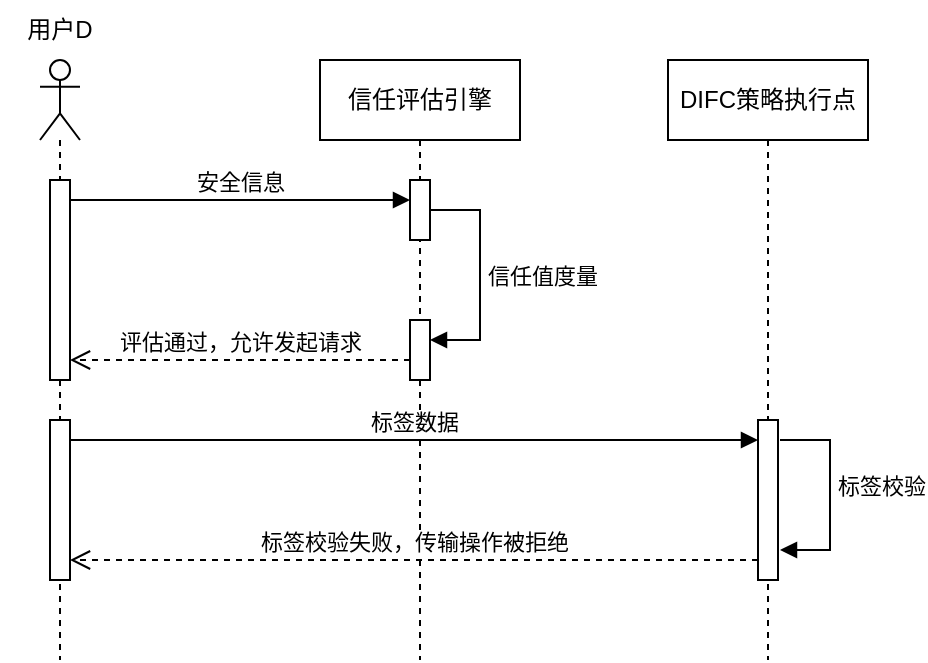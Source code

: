 <mxfile version="21.2.2" type="github">
  <diagram name="第 1 页" id="0FySakaFWeccpaDA6tuQ">
    <mxGraphModel dx="1434" dy="788" grid="1" gridSize="10" guides="1" tooltips="1" connect="1" arrows="1" fold="1" page="1" pageScale="1" pageWidth="827" pageHeight="1169" math="1" shadow="0">
      <root>
        <mxCell id="0" />
        <mxCell id="1" parent="0" />
        <mxCell id="Kn3_flSJN2aSUojSqD0I-2" value="" style="shape=umlLifeline;perimeter=lifelinePerimeter;whiteSpace=wrap;html=1;container=1;dropTarget=0;collapsible=0;recursiveResize=0;outlineConnect=0;portConstraint=eastwest;newEdgeStyle={&quot;edgeStyle&quot;:&quot;elbowEdgeStyle&quot;,&quot;elbow&quot;:&quot;vertical&quot;,&quot;curved&quot;:0,&quot;rounded&quot;:0};participant=umlActor;" vertex="1" parent="1">
          <mxGeometry x="100" y="140" width="20" height="300" as="geometry" />
        </mxCell>
        <mxCell id="Kn3_flSJN2aSUojSqD0I-3" value="" style="html=1;points=[];perimeter=orthogonalPerimeter;outlineConnect=0;targetShapes=umlLifeline;portConstraint=eastwest;newEdgeStyle={&quot;edgeStyle&quot;:&quot;elbowEdgeStyle&quot;,&quot;elbow&quot;:&quot;vertical&quot;,&quot;curved&quot;:0,&quot;rounded&quot;:0};" vertex="1" parent="Kn3_flSJN2aSUojSqD0I-2">
          <mxGeometry x="5" y="60" width="10" height="100" as="geometry" />
        </mxCell>
        <mxCell id="Kn3_flSJN2aSUojSqD0I-12" value="" style="html=1;points=[];perimeter=orthogonalPerimeter;outlineConnect=0;targetShapes=umlLifeline;portConstraint=eastwest;newEdgeStyle={&quot;edgeStyle&quot;:&quot;elbowEdgeStyle&quot;,&quot;elbow&quot;:&quot;vertical&quot;,&quot;curved&quot;:0,&quot;rounded&quot;:0};" vertex="1" parent="Kn3_flSJN2aSUojSqD0I-2">
          <mxGeometry x="5" y="180" width="10" height="80" as="geometry" />
        </mxCell>
        <mxCell id="Kn3_flSJN2aSUojSqD0I-4" value="用户D" style="text;html=1;strokeColor=none;fillColor=none;align=center;verticalAlign=middle;whiteSpace=wrap;rounded=0;" vertex="1" parent="1">
          <mxGeometry x="80" y="110" width="60" height="30" as="geometry" />
        </mxCell>
        <mxCell id="Kn3_flSJN2aSUojSqD0I-5" value="信任评估引擎" style="shape=umlLifeline;perimeter=lifelinePerimeter;whiteSpace=wrap;html=1;container=1;dropTarget=0;collapsible=0;recursiveResize=0;outlineConnect=0;portConstraint=eastwest;newEdgeStyle={&quot;edgeStyle&quot;:&quot;elbowEdgeStyle&quot;,&quot;elbow&quot;:&quot;vertical&quot;,&quot;curved&quot;:0,&quot;rounded&quot;:0};" vertex="1" parent="1">
          <mxGeometry x="240" y="140" width="100" height="300" as="geometry" />
        </mxCell>
        <mxCell id="Kn3_flSJN2aSUojSqD0I-6" value="" style="html=1;points=[];perimeter=orthogonalPerimeter;outlineConnect=0;targetShapes=umlLifeline;portConstraint=eastwest;newEdgeStyle={&quot;edgeStyle&quot;:&quot;elbowEdgeStyle&quot;,&quot;elbow&quot;:&quot;vertical&quot;,&quot;curved&quot;:0,&quot;rounded&quot;:0};" vertex="1" parent="Kn3_flSJN2aSUojSqD0I-5">
          <mxGeometry x="45" y="60" width="10" height="30" as="geometry" />
        </mxCell>
        <mxCell id="Kn3_flSJN2aSUojSqD0I-7" value="安全信息" style="html=1;verticalAlign=bottom;endArrow=block;edgeStyle=elbowEdgeStyle;elbow=vertical;curved=0;rounded=0;" edge="1" parent="1" source="Kn3_flSJN2aSUojSqD0I-3" target="Kn3_flSJN2aSUojSqD0I-6">
          <mxGeometry width="80" relative="1" as="geometry">
            <mxPoint x="120" y="210" as="sourcePoint" />
            <mxPoint x="200" y="210" as="targetPoint" />
            <Array as="points">
              <mxPoint x="160" y="210" />
            </Array>
          </mxGeometry>
        </mxCell>
        <mxCell id="Kn3_flSJN2aSUojSqD0I-8" value="评估通过，允许发起请求" style="html=1;verticalAlign=bottom;endArrow=open;dashed=1;endSize=8;edgeStyle=elbowEdgeStyle;elbow=vertical;curved=0;rounded=0;" edge="1" parent="1" source="Kn3_flSJN2aSUojSqD0I-10" target="Kn3_flSJN2aSUojSqD0I-3">
          <mxGeometry relative="1" as="geometry">
            <mxPoint x="280" y="250" as="sourcePoint" />
            <mxPoint x="120" y="250" as="targetPoint" />
            <Array as="points">
              <mxPoint x="250" y="290" />
              <mxPoint x="230" y="250" />
            </Array>
          </mxGeometry>
        </mxCell>
        <mxCell id="Kn3_flSJN2aSUojSqD0I-9" value="信任值度量" style="html=1;align=left;spacingLeft=2;endArrow=block;rounded=0;edgeStyle=orthogonalEdgeStyle;curved=0;rounded=0;" edge="1" parent="1" source="Kn3_flSJN2aSUojSqD0I-6" target="Kn3_flSJN2aSUojSqD0I-10">
          <mxGeometry relative="1" as="geometry">
            <mxPoint x="350" y="210" as="sourcePoint" />
            <Array as="points">
              <mxPoint x="320" y="215" />
              <mxPoint x="320" y="280" />
            </Array>
          </mxGeometry>
        </mxCell>
        <mxCell id="Kn3_flSJN2aSUojSqD0I-10" value="" style="html=1;points=[];perimeter=orthogonalPerimeter;outlineConnect=0;targetShapes=umlLifeline;portConstraint=eastwest;newEdgeStyle={&quot;edgeStyle&quot;:&quot;elbowEdgeStyle&quot;,&quot;elbow&quot;:&quot;vertical&quot;,&quot;curved&quot;:0,&quot;rounded&quot;:0};" vertex="1" parent="1">
          <mxGeometry x="285" y="270" width="10" height="30" as="geometry" />
        </mxCell>
        <mxCell id="Kn3_flSJN2aSUojSqD0I-11" value="DIFC策略执行点" style="shape=umlLifeline;perimeter=lifelinePerimeter;whiteSpace=wrap;html=1;container=1;dropTarget=0;collapsible=0;recursiveResize=0;outlineConnect=0;portConstraint=eastwest;newEdgeStyle={&quot;edgeStyle&quot;:&quot;elbowEdgeStyle&quot;,&quot;elbow&quot;:&quot;vertical&quot;,&quot;curved&quot;:0,&quot;rounded&quot;:0};" vertex="1" parent="1">
          <mxGeometry x="414" y="140" width="100" height="300" as="geometry" />
        </mxCell>
        <mxCell id="Kn3_flSJN2aSUojSqD0I-13" value="" style="html=1;points=[];perimeter=orthogonalPerimeter;outlineConnect=0;targetShapes=umlLifeline;portConstraint=eastwest;newEdgeStyle={&quot;edgeStyle&quot;:&quot;elbowEdgeStyle&quot;,&quot;elbow&quot;:&quot;vertical&quot;,&quot;curved&quot;:0,&quot;rounded&quot;:0};" vertex="1" parent="Kn3_flSJN2aSUojSqD0I-11">
          <mxGeometry x="45" y="180" width="10" height="80" as="geometry" />
        </mxCell>
        <mxCell id="Kn3_flSJN2aSUojSqD0I-15" value="标签数据" style="html=1;verticalAlign=bottom;endArrow=block;edgeStyle=elbowEdgeStyle;elbow=vertical;curved=0;rounded=0;" edge="1" parent="1" source="Kn3_flSJN2aSUojSqD0I-12" target="Kn3_flSJN2aSUojSqD0I-13">
          <mxGeometry width="80" relative="1" as="geometry">
            <mxPoint x="120" y="330" as="sourcePoint" />
            <mxPoint x="200" y="330" as="targetPoint" />
            <Array as="points">
              <mxPoint x="210" y="330" />
            </Array>
            <mxPoint as="offset" />
          </mxGeometry>
        </mxCell>
        <mxCell id="Kn3_flSJN2aSUojSqD0I-18" value="标签校验" style="html=1;align=left;spacingLeft=2;endArrow=block;rounded=0;edgeStyle=orthogonalEdgeStyle;curved=0;rounded=0;" edge="1" parent="1">
          <mxGeometry relative="1" as="geometry">
            <mxPoint x="480" y="330" as="sourcePoint" />
            <Array as="points">
              <mxPoint x="470" y="330" />
              <mxPoint x="495" y="330" />
              <mxPoint x="495" y="385" />
            </Array>
            <mxPoint x="470" y="385" as="targetPoint" />
          </mxGeometry>
        </mxCell>
        <mxCell id="Kn3_flSJN2aSUojSqD0I-21" value="标签校验失败，传输操作被拒绝" style="html=1;verticalAlign=bottom;endArrow=open;dashed=1;endSize=8;edgeStyle=elbowEdgeStyle;elbow=vertical;curved=0;rounded=0;" edge="1" parent="1" source="Kn3_flSJN2aSUojSqD0I-13" target="Kn3_flSJN2aSUojSqD0I-12">
          <mxGeometry relative="1" as="geometry">
            <mxPoint x="450" y="390" as="sourcePoint" />
            <mxPoint x="120" y="390" as="targetPoint" />
            <Array as="points">
              <mxPoint x="230" y="390" />
            </Array>
          </mxGeometry>
        </mxCell>
      </root>
    </mxGraphModel>
  </diagram>
</mxfile>
